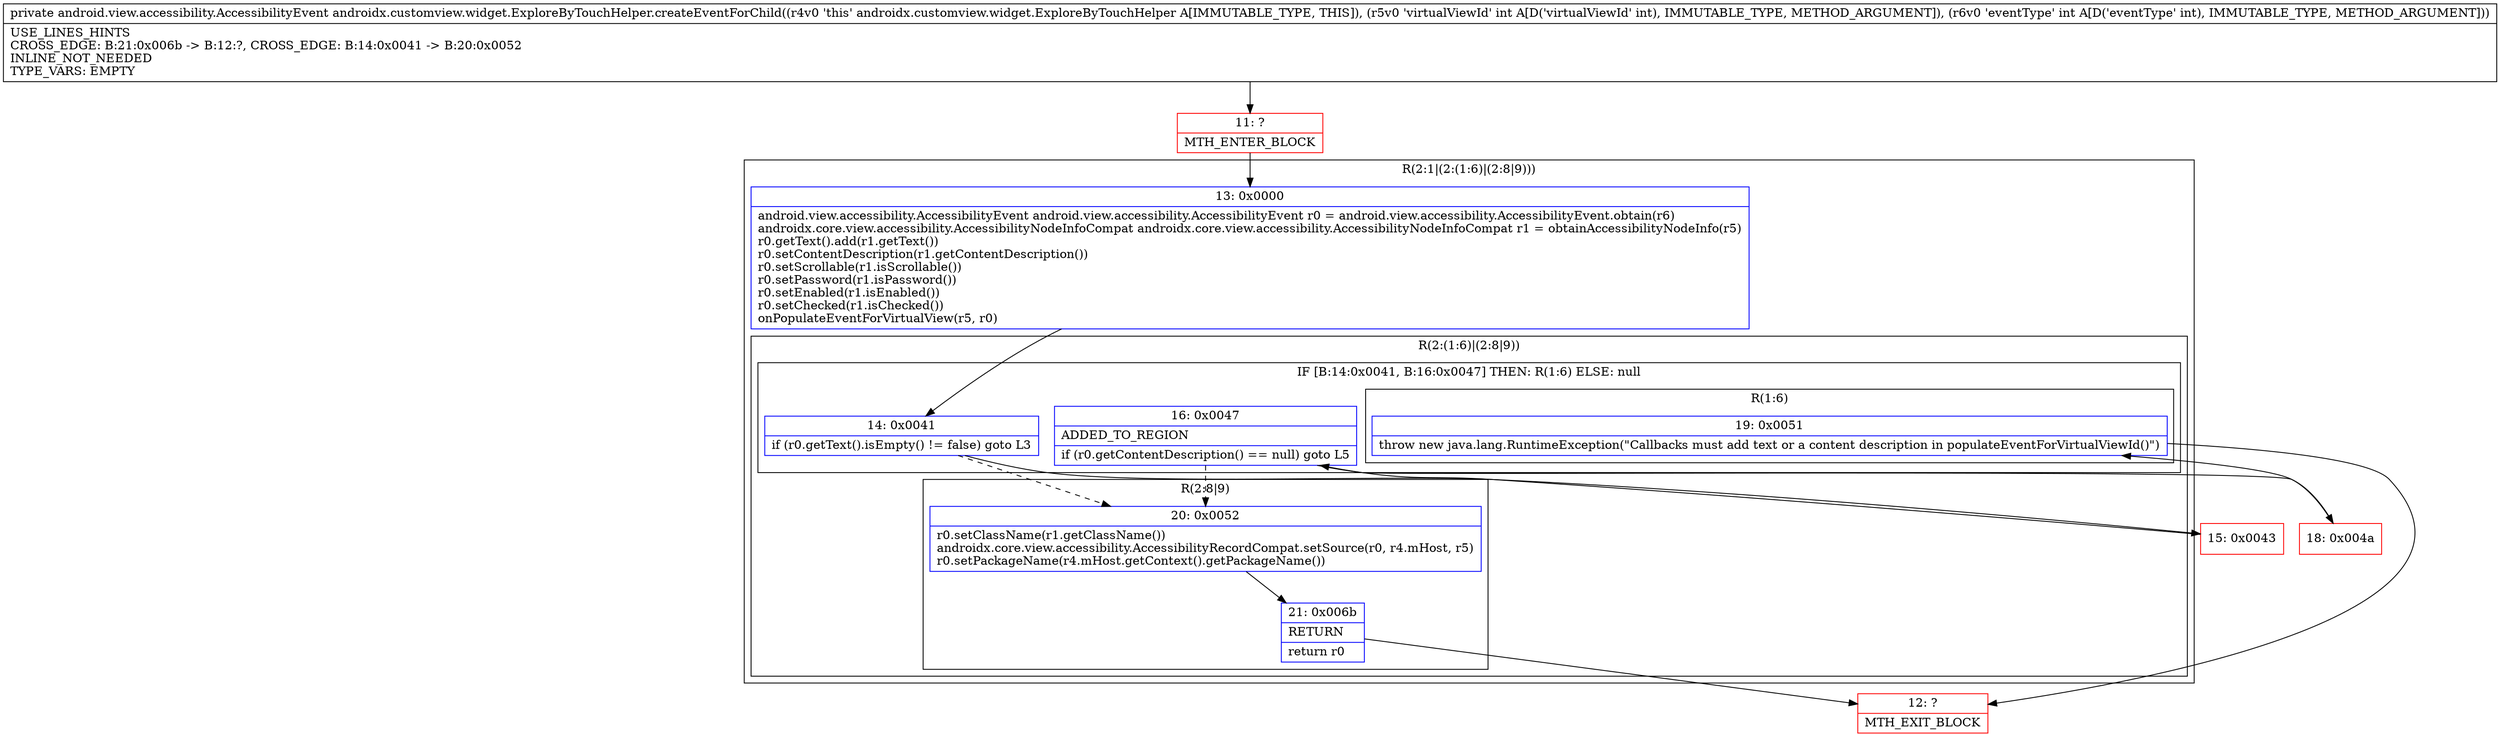 digraph "CFG forandroidx.customview.widget.ExploreByTouchHelper.createEventForChild(II)Landroid\/view\/accessibility\/AccessibilityEvent;" {
subgraph cluster_Region_881496076 {
label = "R(2:1|(2:(1:6)|(2:8|9)))";
node [shape=record,color=blue];
Node_13 [shape=record,label="{13\:\ 0x0000|android.view.accessibility.AccessibilityEvent android.view.accessibility.AccessibilityEvent r0 = android.view.accessibility.AccessibilityEvent.obtain(r6)\landroidx.core.view.accessibility.AccessibilityNodeInfoCompat androidx.core.view.accessibility.AccessibilityNodeInfoCompat r1 = obtainAccessibilityNodeInfo(r5)\lr0.getText().add(r1.getText())\lr0.setContentDescription(r1.getContentDescription())\lr0.setScrollable(r1.isScrollable())\lr0.setPassword(r1.isPassword())\lr0.setEnabled(r1.isEnabled())\lr0.setChecked(r1.isChecked())\lonPopulateEventForVirtualView(r5, r0)\l}"];
subgraph cluster_Region_1641697311 {
label = "R(2:(1:6)|(2:8|9))";
node [shape=record,color=blue];
subgraph cluster_IfRegion_1017287624 {
label = "IF [B:14:0x0041, B:16:0x0047] THEN: R(1:6) ELSE: null";
node [shape=record,color=blue];
Node_14 [shape=record,label="{14\:\ 0x0041|if (r0.getText().isEmpty() != false) goto L3\l}"];
Node_16 [shape=record,label="{16\:\ 0x0047|ADDED_TO_REGION\l|if (r0.getContentDescription() == null) goto L5\l}"];
subgraph cluster_Region_491829282 {
label = "R(1:6)";
node [shape=record,color=blue];
Node_19 [shape=record,label="{19\:\ 0x0051|throw new java.lang.RuntimeException(\"Callbacks must add text or a content description in populateEventForVirtualViewId()\")\l}"];
}
}
subgraph cluster_Region_1769546742 {
label = "R(2:8|9)";
node [shape=record,color=blue];
Node_20 [shape=record,label="{20\:\ 0x0052|r0.setClassName(r1.getClassName())\landroidx.core.view.accessibility.AccessibilityRecordCompat.setSource(r0, r4.mHost, r5)\lr0.setPackageName(r4.mHost.getContext().getPackageName())\l}"];
Node_21 [shape=record,label="{21\:\ 0x006b|RETURN\l|return r0\l}"];
}
}
}
Node_11 [shape=record,color=red,label="{11\:\ ?|MTH_ENTER_BLOCK\l}"];
Node_15 [shape=record,color=red,label="{15\:\ 0x0043}"];
Node_18 [shape=record,color=red,label="{18\:\ 0x004a}"];
Node_12 [shape=record,color=red,label="{12\:\ ?|MTH_EXIT_BLOCK\l}"];
MethodNode[shape=record,label="{private android.view.accessibility.AccessibilityEvent androidx.customview.widget.ExploreByTouchHelper.createEventForChild((r4v0 'this' androidx.customview.widget.ExploreByTouchHelper A[IMMUTABLE_TYPE, THIS]), (r5v0 'virtualViewId' int A[D('virtualViewId' int), IMMUTABLE_TYPE, METHOD_ARGUMENT]), (r6v0 'eventType' int A[D('eventType' int), IMMUTABLE_TYPE, METHOD_ARGUMENT]))  | USE_LINES_HINTS\lCROSS_EDGE: B:21:0x006b \-\> B:12:?, CROSS_EDGE: B:14:0x0041 \-\> B:20:0x0052\lINLINE_NOT_NEEDED\lTYPE_VARS: EMPTY\l}"];
MethodNode -> Node_11;Node_13 -> Node_14;
Node_14 -> Node_15;
Node_14 -> Node_20[style=dashed];
Node_16 -> Node_18;
Node_16 -> Node_20[style=dashed];
Node_19 -> Node_12;
Node_20 -> Node_21;
Node_21 -> Node_12;
Node_11 -> Node_13;
Node_15 -> Node_16;
Node_18 -> Node_19;
}

